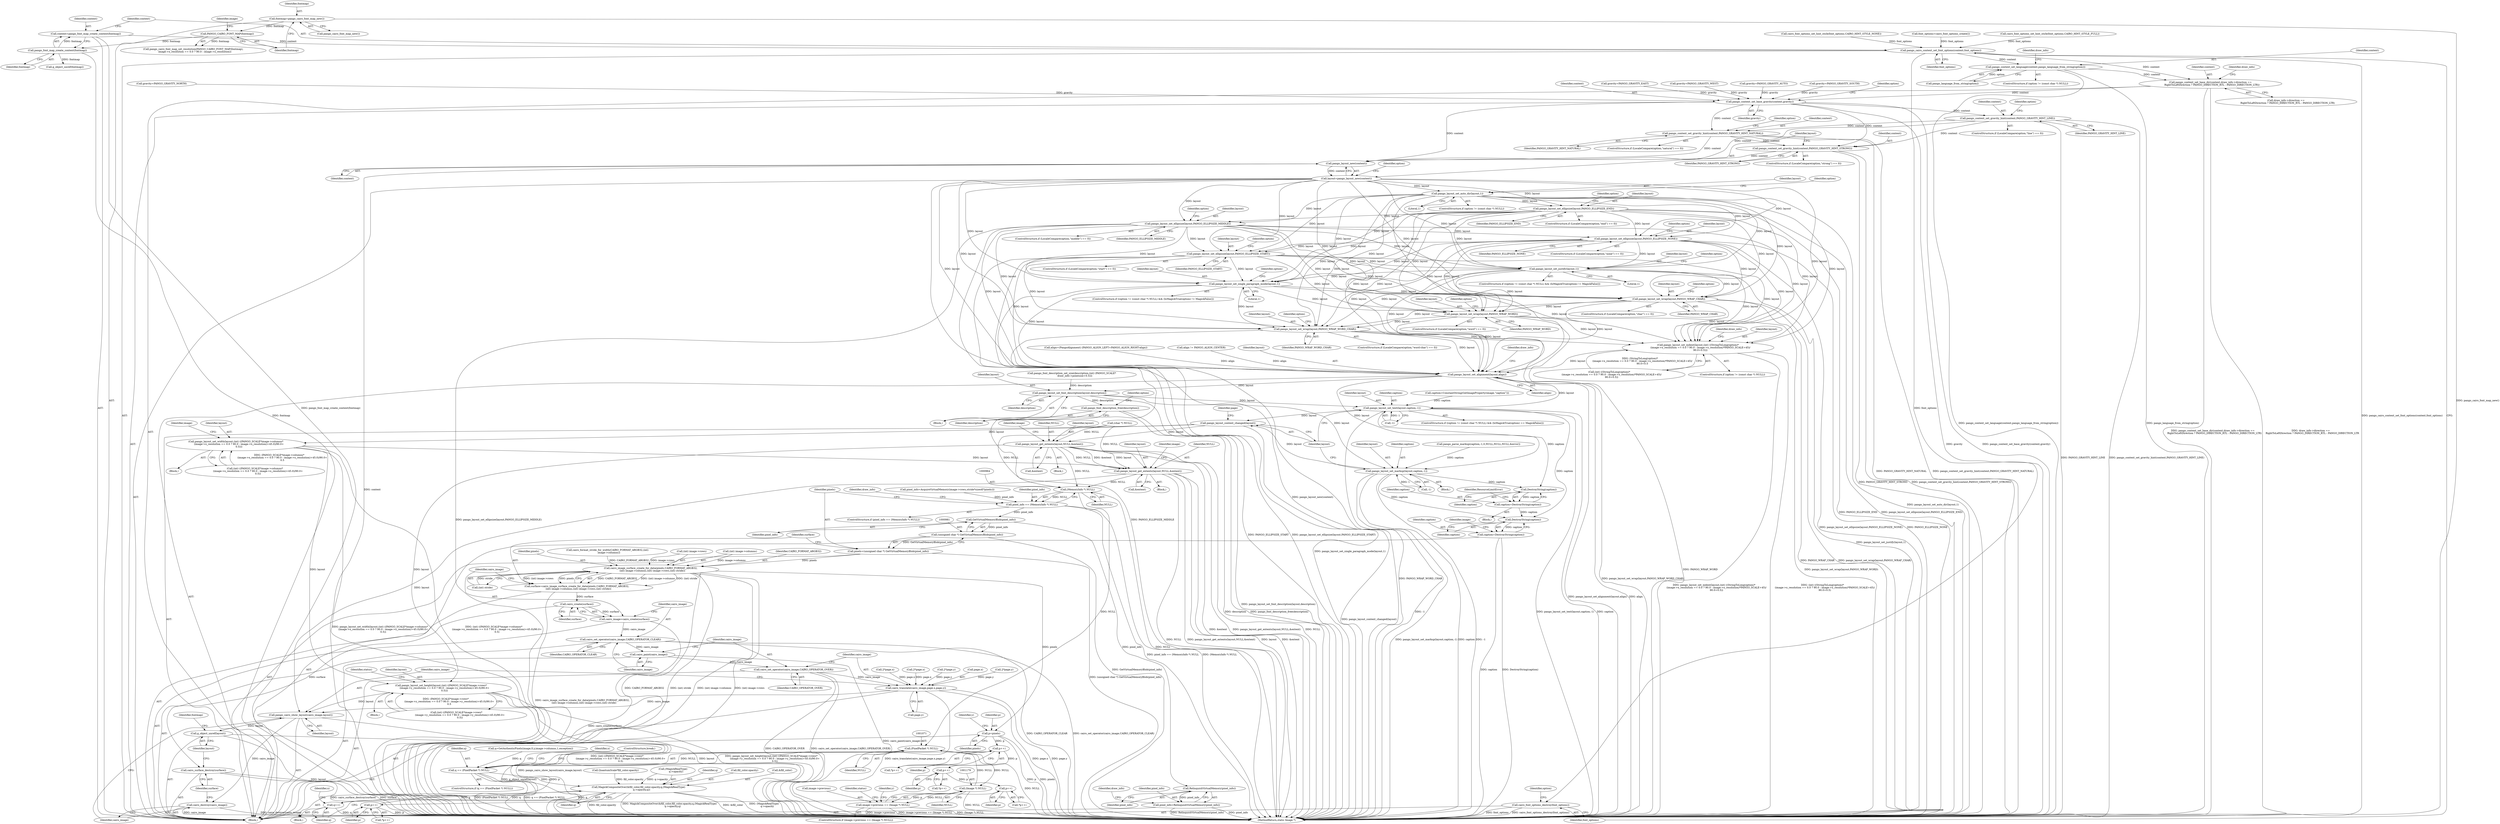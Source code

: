 digraph "0_ImageMagick_f6e9d0d9955e85bdd7540b251cd50d598dacc5e6_42@API" {
"1000290" [label="(Call,context=pango_font_map_create_context(fontmap))"];
"1000292" [label="(Call,pango_font_map_create_context(fontmap))"];
"1000245" [label="(Call,PANGO_CAIRO_FONT_MAP(fontmap))"];
"1000241" [label="(Call,fontmap=pango_cairo_font_map_new())"];
"1000294" [label="(Call,pango_cairo_context_set_font_options(context,font_options))"];
"1000297" [label="(Call,cairo_font_options_destroy(font_options))"];
"1000310" [label="(Call,pango_context_set_language(context,pango_language_from_string(option)))"];
"1000321" [label="(Call,pango_context_set_base_dir(context,draw_info->direction ==\n    RightToLeftDirection ? PANGO_DIRECTION_RTL : PANGO_DIRECTION_LTR))"];
"1000370" [label="(Call,pango_context_set_base_gravity(context,gravity))"];
"1000391" [label="(Call,pango_context_set_gravity_hint(context,PANGO_GRAVITY_HINT_LINE))"];
"1000400" [label="(Call,pango_context_set_gravity_hint(context,PANGO_GRAVITY_HINT_NATURAL))"];
"1000409" [label="(Call,pango_context_set_gravity_hint(context,PANGO_GRAVITY_HINT_STRONG))"];
"1000414" [label="(Call,pango_layout_new(context))"];
"1000412" [label="(Call,layout=pango_layout_new(context))"];
"1000427" [label="(Call,pango_layout_set_auto_dir(layout,1))"];
"1000448" [label="(Call,pango_layout_set_ellipsize(layout,PANGO_ELLIPSIZE_END))"];
"1000457" [label="(Call,pango_layout_set_ellipsize(layout,PANGO_ELLIPSIZE_MIDDLE))"];
"1000466" [label="(Call,pango_layout_set_ellipsize(layout,PANGO_ELLIPSIZE_NONE))"];
"1000475" [label="(Call,pango_layout_set_ellipsize(layout,PANGO_ELLIPSIZE_START))"];
"1000494" [label="(Call,pango_layout_set_justify(layout,1))"];
"1000513" [label="(Call,pango_layout_set_single_paragraph_mode(layout,1))"];
"1000534" [label="(Call,pango_layout_set_wrap(layout,PANGO_WRAP_CHAR))"];
"1000543" [label="(Call,pango_layout_set_wrap(layout,PANGO_WRAP_WORD))"];
"1000552" [label="(Call,pango_layout_set_wrap(layout,PANGO_WRAP_WORD_CHAR))"];
"1000566" [label="(Call,pango_layout_set_indent(layout,(int) ((StringToLong(option)*\n      (image->x_resolution == 0.0 ? 90.0 : image->x_resolution)*PANGO_SCALE+45)/\n      90.0+0.5)))"];
"1000647" [label="(Call,pango_layout_set_alignment(layout,align))"];
"1000677" [label="(Call,pango_layout_set_font_description(layout,description))"];
"1000680" [label="(Call,pango_font_description_free(description))"];
"1000698" [label="(Call,pango_layout_set_text(layout,caption,-1))"];
"1000742" [label="(Call,pango_layout_context_changed(layout))"];
"1000777" [label="(Call,pango_layout_get_extents(layout,NULL,&extent))"];
"1000849" [label="(Call,pango_layout_get_extents(layout,NULL,&extent))"];
"1000963" [label="(Call,(MemoryInfo *) NULL)"];
"1000961" [label="(Call,pixel_info == (MemoryInfo *) NULL)"];
"1000982" [label="(Call,GetVirtualMemoryBlob(pixel_info))"];
"1000980" [label="(Call,(unsigned char *) GetVirtualMemoryBlob(pixel_info))"];
"1000978" [label="(Call,pixels=(unsigned char *) GetVirtualMemoryBlob(pixel_info))"];
"1000986" [label="(Call,cairo_image_surface_create_for_data(pixels,CAIRO_FORMAT_ARGB32,\n    (int) image->columns,(int) image->rows,(int) stride))"];
"1000984" [label="(Call,surface=cairo_image_surface_create_for_data(pixels,CAIRO_FORMAT_ARGB32,\n    (int) image->columns,(int) image->rows,(int) stride))"];
"1001004" [label="(Call,cairo_create(surface))"];
"1001002" [label="(Call,cairo_image=cairo_create(surface))"];
"1001006" [label="(Call,cairo_set_operator(cairo_image,CAIRO_OPERATOR_CLEAR))"];
"1001009" [label="(Call,cairo_paint(cairo_image))"];
"1001011" [label="(Call,cairo_set_operator(cairo_image,CAIRO_OPERATOR_OVER))"];
"1001014" [label="(Call,cairo_translate(cairo_image,page.x,page.y))"];
"1001022" [label="(Call,pango_cairo_show_layout(cairo_image,layout))"];
"1001025" [label="(Call,cairo_destroy(cairo_image))"];
"1001029" [label="(Call,g_object_unref(layout))"];
"1001027" [label="(Call,cairo_surface_destroy(surface))"];
"1001037" [label="(Call,p=pixels)"];
"1001095" [label="(Call,p++)"];
"1001103" [label="(Call,p++)"];
"1001111" [label="(Call,p++)"];
"1001121" [label="(Call,p++)"];
"1001200" [label="(Call,RelinquishVirtualMemory(pixel_info))"];
"1001198" [label="(Call,pixel_info=RelinquishVirtualMemory(pixel_info))"];
"1001070" [label="(Call,(PixelPacket *) NULL)"];
"1001068" [label="(Call,q == (PixelPacket *) NULL)"];
"1001151" [label="(Call,MagickCompositeOver(&fill_color,fill_color.opacity,q,(MagickRealType)\n        q->opacity,q))"];
"1001164" [label="(Call,q++)"];
"1001178" [label="(Call,(Image *) NULL)"];
"1001174" [label="(Call,image->previous == (Image *) NULL)"];
"1000888" [label="(Call,pango_layout_set_height(layout,(int) ((PANGO_SCALE*image->rows*\n         (image->y_resolution == 0.0 ? 90.0 : image->y_resolution)+45.0)/90.0+\n         0.5)))"];
"1000816" [label="(Call,pango_layout_set_width(layout,(int) ((PANGO_SCALE*image->columns*\n        (image->x_resolution == 0.0 ? 90.0 : image->x_resolution)+45.0)/90.0+\n        0.5)))"];
"1000973" [label="(Call,DestroyString(caption))"];
"1000971" [label="(Call,caption=DestroyString(caption))"];
"1001208" [label="(Call,DestroyString(caption))"];
"1001206" [label="(Call,caption=DestroyString(caption))"];
"1000737" [label="(Call,pango_layout_set_markup(layout,caption,-1))"];
"1001042" [label="(Identifier,y)"];
"1000451" [label="(ControlStructure,if (LocaleCompare(option,\"middle\") == 0))"];
"1000371" [label="(Identifier,context)"];
"1000513" [label="(Call,pango_layout_set_single_paragraph_mode(layout,1))"];
"1000400" [label="(Call,pango_context_set_gravity_hint(context,PANGO_GRAVITY_HINT_NATURAL))"];
"1000679" [label="(Identifier,description)"];
"1001151" [label="(Call,MagickCompositeOver(&fill_color,fill_color.opacity,q,(MagickRealType)\n        q->opacity,q))"];
"1000986" [label="(Call,cairo_image_surface_create_for_data(pixels,CAIRO_FORMAT_ARGB32,\n    (int) image->columns,(int) image->rows,(int) stride))"];
"1000988" [label="(Identifier,CAIRO_FORMAT_ARGB32)"];
"1000978" [label="(Call,pixels=(unsigned char *) GetVirtualMemoryBlob(pixel_info))"];
"1001011" [label="(Call,cairo_set_operator(cairo_image,CAIRO_OPERATOR_OVER))"];
"1001201" [label="(Identifier,pixel_info)"];
"1000653" [label="(Identifier,draw_info)"];
"1000811" [label="(Call,2*page.x)"];
"1000816" [label="(Call,pango_layout_set_width(layout,(int) ((PANGO_SCALE*image->columns*\n        (image->x_resolution == 0.0 ? 90.0 : image->x_resolution)+45.0)/90.0+\n        0.5)))"];
"1000458" [label="(Identifier,layout)"];
"1001206" [label="(Call,caption=DestroyString(caption))"];
"1000759" [label="(Call,(char *) NULL)"];
"1000278" [label="(Call,cairo_font_options_set_hint_style(font_options,CAIRO_HINT_STYLE_NONE))"];
"1000397" [label="(Identifier,option)"];
"1000448" [label="(Call,pango_layout_set_ellipsize(layout,PANGO_ELLIPSIZE_END))"];
"1001052" [label="(Identifier,y)"];
"1000971" [label="(Call,caption=DestroyString(caption))"];
"1000354" [label="(Call,gravity=PANGO_GRAVITY_EAST)"];
"1000498" [label="(Identifier,option)"];
"1000960" [label="(ControlStructure,if (pixel_info == (MemoryInfo *) NULL))"];
"1000466" [label="(Call,pango_layout_set_ellipsize(layout,PANGO_ELLIPSIZE_NONE))"];
"1001004" [label="(Call,cairo_create(surface))"];
"1000976" [label="(Identifier,ResourceLimitError)"];
"1000315" [label="(Identifier,draw_info)"];
"1001068" [label="(Call,q == (PixelPacket *) NULL)"];
"1001070" [label="(Call,(PixelPacket *) NULL)"];
"1000495" [label="(Identifier,layout)"];
"1001076" [label="(Identifier,x)"];
"1000417" [label="(Identifier,option)"];
"1000537" [label="(ControlStructure,if (LocaleCompare(option,\"word\") == 0))"];
"1000457" [label="(Call,pango_layout_set_ellipsize(layout,PANGO_ELLIPSIZE_MIDDLE))"];
"1000784" [label="(Identifier,image)"];
"1000515" [label="(Literal,1)"];
"1000982" [label="(Call,GetVirtualMemoryBlob(pixel_info))"];
"1000980" [label="(Call,(unsigned char *) GetVirtualMemoryBlob(pixel_info))"];
"1001200" [label="(Call,RelinquishVirtualMemory(pixel_info))"];
"1000974" [label="(Identifier,caption)"];
"1000713" [label="(Call,pango_parse_markup(caption,-1,0,NULL,NULL,NULL,&error))"];
"1000483" [label="(ControlStructure,if ((option != (const char *) NULL) && (IsMagickTrue(option) != MagickFalse)))"];
"1000776" [label="(Block,)"];
"1000449" [label="(Identifier,layout)"];
"1000845" [label="(Identifier,image)"];
"1000984" [label="(Call,surface=cairo_image_surface_create_for_data(pixels,CAIRO_FORMAT_ARGB32,\n    (int) image->columns,(int) image->rows,(int) stride))"];
"1001025" [label="(Call,cairo_destroy(cairo_image))"];
"1000738" [label="(Identifier,layout)"];
"1000322" [label="(Identifier,context)"];
"1000746" [label="(Identifier,page)"];
"1000658" [label="(Block,)"];
"1001213" [label="(MethodReturn,static Image *)"];
"1001008" [label="(Identifier,CAIRO_OPERATOR_CLEAR)"];
"1000243" [label="(Call,pango_cairo_font_map_new())"];
"1000638" [label="(Call,align=(PangoAlignment) (PANGO_ALIGN_LEFT+PANGO_ALIGN_RIGHT-align))"];
"1000292" [label="(Call,pango_font_map_create_context(fontmap))"];
"1000567" [label="(Identifier,layout)"];
"1000883" [label="(Call,2*page.y)"];
"1000241" [label="(Call,fontmap=pango_cairo_font_map_new())"];
"1000962" [label="(Identifier,pixel_info)"];
"1000312" [label="(Call,pango_language_from_string(option))"];
"1000460" [label="(ControlStructure,if (LocaleCompare(option,\"none\") == 0))"];
"1000593" [label="(Identifier,draw_info)"];
"1000534" [label="(Call,pango_layout_set_wrap(layout,PANGO_WRAP_CHAR))"];
"1000553" [label="(Identifier,layout)"];
"1000536" [label="(Identifier,PANGO_WRAP_CHAR)"];
"1001180" [label="(Identifier,NULL)"];
"1000850" [label="(Identifier,layout)"];
"1000494" [label="(Call,pango_layout_set_justify(layout,1))"];
"1000994" [label="(Call,(int) image->rows)"];
"1001010" [label="(Identifier,cairo_image)"];
"1001030" [label="(Identifier,layout)"];
"1000300" [label="(Identifier,option)"];
"1000687" [label="(ControlStructure,if ((option != (const char *) NULL) && (IsMagickTrue(option) == MagickFalse)))"];
"1000346" [label="(Call,gravity=PANGO_GRAVITY_WEST)"];
"1000678" [label="(Identifier,layout)"];
"1000427" [label="(Call,pango_layout_set_auto_dir(layout,1))"];
"1000852" [label="(Call,&extent)"];
"1001013" [label="(Identifier,CAIRO_OPERATOR_OVER)"];
"1001094" [label="(Call,*p++)"];
"1000968" [label="(Identifier,draw_info)"];
"1000698" [label="(Call,pango_layout_set_text(layout,caption,-1))"];
"1000421" [label="(ControlStructure,if (option != (const char *) NULL))"];
"1000545" [label="(Identifier,PANGO_WRAP_WORD)"];
"1001175" [label="(Call,image->previous)"];
"1001002" [label="(Call,cairo_image=cairo_create(surface))"];
"1001073" [label="(ControlStructure,break;)"];
"1001026" [label="(Identifier,cairo_image)"];
"1001152" [label="(Call,&fill_color)"];
"1000410" [label="(Identifier,context)"];
"1001207" [label="(Identifier,caption)"];
"1000737" [label="(Call,pango_layout_set_markup(layout,caption,-1))"];
"1000311" [label="(Identifier,context)"];
"1000297" [label="(Call,cairo_font_options_destroy(font_options))"];
"1001037" [label="(Call,p=pixels)"];
"1000699" [label="(Identifier,layout)"];
"1000296" [label="(Identifier,font_options)"];
"1000401" [label="(Identifier,context)"];
"1000965" [label="(Identifier,NULL)"];
"1000393" [label="(Identifier,PANGO_GRAVITY_HINT_LINE)"];
"1001005" [label="(Identifier,surface)"];
"1001203" [label="(Identifier,draw_info)"];
"1001087" [label="(Block,)"];
"1001029" [label="(Call,g_object_unref(layout))"];
"1001173" [label="(ControlStructure,if (image->previous == (Image *) NULL))"];
"1000987" [label="(Identifier,pixels)"];
"1000372" [label="(Identifier,gravity)"];
"1001023" [label="(Identifier,cairo_image)"];
"1000543" [label="(Call,pango_layout_set_wrap(layout,PANGO_WRAP_WORD))"];
"1000999" [label="(Call,(int) stride)"];
"1001015" [label="(Identifier,cairo_image)"];
"1000779" [label="(Identifier,NULL)"];
"1001014" [label="(Call,cairo_translate(cairo_image,page.x,page.y))"];
"1000245" [label="(Call,PANGO_CAIRO_FONT_MAP(fontmap))"];
"1000630" [label="(Call,align != PANGO_ALIGN_CENTER)"];
"1000890" [label="(Call,(int) ((PANGO_SCALE*image->rows*\n         (image->y_resolution == 0.0 ? 90.0 : image->y_resolution)+45.0)/90.0+\n         0.5))"];
"1000849" [label="(Call,pango_layout_get_extents(layout,NULL,&extent))"];
"1000649" [label="(Identifier,align)"];
"1001096" [label="(Identifier,p)"];
"1000244" [label="(Call,pango_cairo_font_map_set_resolution(PANGO_CAIRO_FONT_MAP(fontmap),\n    image->x_resolution == 0.0 ? 90.0 : image->x_resolution))"];
"1000412" [label="(Call,layout=pango_layout_new(context))"];
"1000450" [label="(Identifier,PANGO_ELLIPSIZE_END)"];
"1001016" [label="(Call,page.x)"];
"1000415" [label="(Identifier,context)"];
"1000257" [label="(Call,font_options=cairo_font_options_create())"];
"1000242" [label="(Identifier,fontmap)"];
"1000872" [label="(Call,2*page.y)"];
"1000680" [label="(Call,pango_font_description_free(description))"];
"1000442" [label="(ControlStructure,if (LocaleCompare(option,\"end\") == 0))"];
"1000295" [label="(Identifier,context)"];
"1001127" [label="(Call,QuantumScale*fill_color.opacity)"];
"1000818" [label="(Call,(int) ((PANGO_SCALE*image->columns*\n        (image->x_resolution == 0.0 ? 90.0 : image->x_resolution)+45.0)/90.0+\n        0.5))"];
"1000817" [label="(Identifier,layout)"];
"1000409" [label="(Call,pango_context_set_gravity_hint(context,PANGO_GRAVITY_HINT_STRONG))"];
"1000554" [label="(Identifier,PANGO_WRAP_WORD_CHAR)"];
"1000973" [label="(Call,DestroyString(caption))"];
"1001121" [label="(Call,p++)"];
"1000647" [label="(Call,pango_layout_set_alignment(layout,align))"];
"1000370" [label="(Call,pango_context_set_base_gravity(context,gravity))"];
"1000366" [label="(Call,gravity=PANGO_GRAVITY_AUTO)"];
"1000700" [label="(Identifier,caption)"];
"1000556" [label="(Identifier,option)"];
"1001007" [label="(Identifier,cairo_image)"];
"1001212" [label="(Identifier,image)"];
"1000856" [label="(Identifier,image)"];
"1000778" [label="(Identifier,layout)"];
"1000304" [label="(ControlStructure,if (option != (const char *) NULL))"];
"1000942" [label="(Call,cairo_format_stride_for_width(CAIRO_FORMAT_ARGB32,(int)\n    image->columns))"];
"1001111" [label="(Call,p++)"];
"1000476" [label="(Identifier,layout)"];
"1000568" [label="(Call,(int) ((StringToLong(option)*\n      (image->x_resolution == 0.0 ? 90.0 : image->x_resolution)*PANGO_SCALE+45)/\n      90.0+0.5))"];
"1000806" [label="(Block,)"];
"1000888" [label="(Call,pango_layout_set_height(layout,(int) ((PANGO_SCALE*image->rows*\n         (image->y_resolution == 0.0 ? 90.0 : image->y_resolution)+45.0)/90.0+\n         0.5)))"];
"1001122" [label="(Identifier,p)"];
"1000411" [label="(Identifier,PANGO_GRAVITY_HINT_STRONG)"];
"1000429" [label="(Literal,1)"];
"1001072" [label="(Identifier,NULL)"];
"1000502" [label="(ControlStructure,if ((option != (const char *) NULL) && (IsMagickTrue(option) != MagickFalse)))"];
"1000392" [label="(Identifier,context)"];
"1001120" [label="(Call,*p++)"];
"1000323" [label="(Call,draw_info->direction ==\n    RightToLeftDirection ? PANGO_DIRECTION_RTL : PANGO_DIRECTION_LTR)"];
"1000290" [label="(Call,context=pango_font_map_create_context(fontmap))"];
"1000540" [label="(Identifier,option)"];
"1001019" [label="(Call,page.y)"];
"1001209" [label="(Identifier,caption)"];
"1000310" [label="(Call,pango_context_set_language(context,pango_language_from_string(option)))"];
"1000983" [label="(Identifier,pixel_info)"];
"1000250" [label="(Identifier,image)"];
"1000293" [label="(Identifier,fontmap)"];
"1000780" [label="(Call,&extent)"];
"1000454" [label="(Identifier,option)"];
"1001104" [label="(Identifier,p)"];
"1000777" [label="(Call,pango_layout_get_extents(layout,NULL,&extent))"];
"1000403" [label="(ControlStructure,if (LocaleCompare(option,\"strong\") == 0))"];
"1000743" [label="(Identifier,layout)"];
"1000360" [label="(Call,gravity=PANGO_GRAVITY_SOUTH)"];
"1000989" [label="(Call,(int) image->columns)"];
"1001009" [label="(Call,cairo_paint(cairo_image))"];
"1001012" [label="(Identifier,cairo_image)"];
"1000800" [label="(Call,2*page.x)"];
"1000246" [label="(Identifier,fontmap)"];
"1000391" [label="(Call,pango_context_set_gravity_hint(context,PANGO_GRAVITY_HINT_LINE))"];
"1001032" [label="(Identifier,fontmap)"];
"1000979" [label="(Identifier,pixels)"];
"1001183" [label="(Identifier,status)"];
"1000385" [label="(ControlStructure,if (LocaleCompare(option,\"line\") == 0))"];
"1000467" [label="(Identifier,layout)"];
"1000961" [label="(Call,pixel_info == (MemoryInfo *) NULL)"];
"1001165" [label="(Identifier,q)"];
"1000463" [label="(Identifier,option)"];
"1000294" [label="(Call,pango_cairo_context_set_font_options(context,font_options))"];
"1000428" [label="(Identifier,layout)"];
"1001158" [label="(Call,(MagickRealType)\n        q->opacity)"];
"1000878" [label="(Block,)"];
"1000985" [label="(Identifier,surface)"];
"1001069" [label="(Identifier,q)"];
"1000966" [label="(Block,)"];
"1000235" [label="(Call,caption=ConstantString(GetImageProperty(image,\"caption\")))"];
"1001095" [label="(Call,p++)"];
"1000566" [label="(Call,pango_layout_set_indent(layout,(int) ((StringToLong(option)*\n      (image->x_resolution == 0.0 ? 90.0 : image->x_resolution)*PANGO_SCALE+45)/\n      90.0+0.5)))"];
"1000321" [label="(Call,pango_context_set_base_dir(context,draw_info->direction ==\n    RightToLeftDirection ? PANGO_DIRECTION_RTL : PANGO_DIRECTION_LTR))"];
"1000402" [label="(Identifier,PANGO_GRAVITY_HINT_NATURAL)"];
"1000333" [label="(Identifier,draw_info)"];
"1000459" [label="(Identifier,PANGO_ELLIPSIZE_MIDDLE)"];
"1000740" [label="(Call,-1)"];
"1000535" [label="(Identifier,layout)"];
"1001067" [label="(ControlStructure,if (q == (PixelPacket *) NULL))"];
"1000514" [label="(Identifier,layout)"];
"1001163" [label="(Identifier,q)"];
"1000544" [label="(Identifier,layout)"];
"1001086" [label="(Identifier,x)"];
"1001006" [label="(Call,cairo_set_operator(cairo_image,CAIRO_OPERATOR_CLEAR))"];
"1001102" [label="(Call,*p++)"];
"1001164" [label="(Call,q++)"];
"1001003" [label="(Identifier,cairo_image)"];
"1001174" [label="(Call,image->previous == (Image *) NULL)"];
"1000468" [label="(Identifier,PANGO_ELLIPSIZE_NONE)"];
"1000406" [label="(Identifier,option)"];
"1001056" [label="(Call,q=GetAuthenticPixels(image,0,y,image->columns,1,exception))"];
"1000475" [label="(Call,pango_layout_set_ellipsize(layout,PANGO_ELLIPSIZE_START))"];
"1000112" [label="(Block,)"];
"1000374" [label="(Identifier,option)"];
"1000472" [label="(Identifier,option)"];
"1000298" [label="(Identifier,font_options)"];
"1001157" [label="(Identifier,q)"];
"1001110" [label="(Call,*p++)"];
"1000413" [label="(Identifier,layout)"];
"1000739" [label="(Identifier,caption)"];
"1001208" [label="(Call,DestroyString(caption))"];
"1000394" [label="(ControlStructure,if (LocaleCompare(option,\"natural\") == 0))"];
"1001199" [label="(Identifier,pixel_info)"];
"1000291" [label="(Identifier,context)"];
"1000549" [label="(Identifier,option)"];
"1000560" [label="(ControlStructure,if (option != (const char *) NULL))"];
"1000677" [label="(Call,pango_layout_set_font_description(layout,description))"];
"1000681" [label="(Identifier,description)"];
"1000949" [label="(Call,pixel_info=AcquireVirtualMemory(image->rows,stride*sizeof(*pixels)))"];
"1000552" [label="(Call,pango_layout_set_wrap(layout,PANGO_WRAP_WORD_CHAR))"];
"1000338" [label="(Call,gravity=PANGO_GRAVITY_NORTH)"];
"1000848" [label="(Block,)"];
"1000704" [label="(Block,)"];
"1001022" [label="(Call,pango_cairo_show_layout(cairo_image,layout))"];
"1000972" [label="(Identifier,caption)"];
"1000414" [label="(Call,pango_layout_new(context))"];
"1000648" [label="(Identifier,layout)"];
"1001154" [label="(Call,fill_color.opacity)"];
"1001178" [label="(Call,(Image *) NULL)"];
"1000287" [label="(Call,cairo_font_options_set_hint_style(font_options,CAIRO_HINT_STYLE_FULL))"];
"1000889" [label="(Identifier,layout)"];
"1000683" [label="(Identifier,option)"];
"1000742" [label="(Call,pango_layout_context_changed(layout))"];
"1001028" [label="(Identifier,surface)"];
"1000666" [label="(Call,pango_font_description_set_size(description,(int) (PANGO_SCALE*\n        draw_info->pointsize+0.5)))"];
"1001198" [label="(Call,pixel_info=RelinquishVirtualMemory(pixel_info))"];
"1000851" [label="(Identifier,NULL)"];
"1000431" [label="(Identifier,option)"];
"1001112" [label="(Identifier,p)"];
"1001038" [label="(Identifier,p)"];
"1000701" [label="(Call,-1)"];
"1000915" [label="(Identifier,status)"];
"1000528" [label="(ControlStructure,if (LocaleCompare(option,\"char\") == 0))"];
"1000546" [label="(ControlStructure,if (LocaleCompare(option,\"word-char\") == 0))"];
"1001031" [label="(Call,g_object_unref(fontmap))"];
"1001024" [label="(Identifier,layout)"];
"1001039" [label="(Identifier,pixels)"];
"1000469" [label="(ControlStructure,if (LocaleCompare(option,\"start\") == 0))"];
"1000479" [label="(Identifier,option)"];
"1001103" [label="(Call,p++)"];
"1000963" [label="(Call,(MemoryInfo *) NULL)"];
"1000477" [label="(Identifier,PANGO_ELLIPSIZE_START)"];
"1000496" [label="(Literal,1)"];
"1000517" [label="(Identifier,option)"];
"1001027" [label="(Call,cairo_surface_destroy(surface))"];
"1000290" -> "1000112"  [label="AST: "];
"1000290" -> "1000292"  [label="CFG: "];
"1000291" -> "1000290"  [label="AST: "];
"1000292" -> "1000290"  [label="AST: "];
"1000295" -> "1000290"  [label="CFG: "];
"1000290" -> "1001213"  [label="DDG: pango_font_map_create_context(fontmap)"];
"1000292" -> "1000290"  [label="DDG: fontmap"];
"1000290" -> "1000294"  [label="DDG: context"];
"1000292" -> "1000293"  [label="CFG: "];
"1000293" -> "1000292"  [label="AST: "];
"1000292" -> "1001213"  [label="DDG: fontmap"];
"1000245" -> "1000292"  [label="DDG: fontmap"];
"1000292" -> "1001031"  [label="DDG: fontmap"];
"1000245" -> "1000244"  [label="AST: "];
"1000245" -> "1000246"  [label="CFG: "];
"1000246" -> "1000245"  [label="AST: "];
"1000250" -> "1000245"  [label="CFG: "];
"1000245" -> "1000244"  [label="DDG: fontmap"];
"1000241" -> "1000245"  [label="DDG: fontmap"];
"1000241" -> "1000112"  [label="AST: "];
"1000241" -> "1000243"  [label="CFG: "];
"1000242" -> "1000241"  [label="AST: "];
"1000243" -> "1000241"  [label="AST: "];
"1000246" -> "1000241"  [label="CFG: "];
"1000241" -> "1001213"  [label="DDG: pango_cairo_font_map_new()"];
"1000294" -> "1000112"  [label="AST: "];
"1000294" -> "1000296"  [label="CFG: "];
"1000295" -> "1000294"  [label="AST: "];
"1000296" -> "1000294"  [label="AST: "];
"1000298" -> "1000294"  [label="CFG: "];
"1000294" -> "1001213"  [label="DDG: pango_cairo_context_set_font_options(context,font_options)"];
"1000257" -> "1000294"  [label="DDG: font_options"];
"1000287" -> "1000294"  [label="DDG: font_options"];
"1000278" -> "1000294"  [label="DDG: font_options"];
"1000294" -> "1000297"  [label="DDG: font_options"];
"1000294" -> "1000310"  [label="DDG: context"];
"1000294" -> "1000321"  [label="DDG: context"];
"1000297" -> "1000112"  [label="AST: "];
"1000297" -> "1000298"  [label="CFG: "];
"1000298" -> "1000297"  [label="AST: "];
"1000300" -> "1000297"  [label="CFG: "];
"1000297" -> "1001213"  [label="DDG: font_options"];
"1000297" -> "1001213"  [label="DDG: cairo_font_options_destroy(font_options)"];
"1000310" -> "1000304"  [label="AST: "];
"1000310" -> "1000312"  [label="CFG: "];
"1000311" -> "1000310"  [label="AST: "];
"1000312" -> "1000310"  [label="AST: "];
"1000315" -> "1000310"  [label="CFG: "];
"1000310" -> "1001213"  [label="DDG: pango_context_set_language(context,pango_language_from_string(option))"];
"1000310" -> "1001213"  [label="DDG: pango_language_from_string(option)"];
"1000312" -> "1000310"  [label="DDG: option"];
"1000310" -> "1000321"  [label="DDG: context"];
"1000321" -> "1000112"  [label="AST: "];
"1000321" -> "1000323"  [label="CFG: "];
"1000322" -> "1000321"  [label="AST: "];
"1000323" -> "1000321"  [label="AST: "];
"1000333" -> "1000321"  [label="CFG: "];
"1000321" -> "1001213"  [label="DDG: draw_info->direction ==\n    RightToLeftDirection ? PANGO_DIRECTION_RTL : PANGO_DIRECTION_LTR"];
"1000321" -> "1001213"  [label="DDG: pango_context_set_base_dir(context,draw_info->direction ==\n    RightToLeftDirection ? PANGO_DIRECTION_RTL : PANGO_DIRECTION_LTR)"];
"1000321" -> "1000370"  [label="DDG: context"];
"1000370" -> "1000112"  [label="AST: "];
"1000370" -> "1000372"  [label="CFG: "];
"1000371" -> "1000370"  [label="AST: "];
"1000372" -> "1000370"  [label="AST: "];
"1000374" -> "1000370"  [label="CFG: "];
"1000370" -> "1001213"  [label="DDG: pango_context_set_base_gravity(context,gravity)"];
"1000370" -> "1001213"  [label="DDG: gravity"];
"1000338" -> "1000370"  [label="DDG: gravity"];
"1000360" -> "1000370"  [label="DDG: gravity"];
"1000346" -> "1000370"  [label="DDG: gravity"];
"1000366" -> "1000370"  [label="DDG: gravity"];
"1000354" -> "1000370"  [label="DDG: gravity"];
"1000370" -> "1000391"  [label="DDG: context"];
"1000370" -> "1000400"  [label="DDG: context"];
"1000370" -> "1000409"  [label="DDG: context"];
"1000370" -> "1000414"  [label="DDG: context"];
"1000391" -> "1000385"  [label="AST: "];
"1000391" -> "1000393"  [label="CFG: "];
"1000392" -> "1000391"  [label="AST: "];
"1000393" -> "1000391"  [label="AST: "];
"1000397" -> "1000391"  [label="CFG: "];
"1000391" -> "1001213"  [label="DDG: PANGO_GRAVITY_HINT_LINE"];
"1000391" -> "1001213"  [label="DDG: pango_context_set_gravity_hint(context,PANGO_GRAVITY_HINT_LINE)"];
"1000391" -> "1000400"  [label="DDG: context"];
"1000391" -> "1000409"  [label="DDG: context"];
"1000391" -> "1000414"  [label="DDG: context"];
"1000400" -> "1000394"  [label="AST: "];
"1000400" -> "1000402"  [label="CFG: "];
"1000401" -> "1000400"  [label="AST: "];
"1000402" -> "1000400"  [label="AST: "];
"1000406" -> "1000400"  [label="CFG: "];
"1000400" -> "1001213"  [label="DDG: PANGO_GRAVITY_HINT_NATURAL"];
"1000400" -> "1001213"  [label="DDG: pango_context_set_gravity_hint(context,PANGO_GRAVITY_HINT_NATURAL)"];
"1000400" -> "1000409"  [label="DDG: context"];
"1000400" -> "1000414"  [label="DDG: context"];
"1000409" -> "1000403"  [label="AST: "];
"1000409" -> "1000411"  [label="CFG: "];
"1000410" -> "1000409"  [label="AST: "];
"1000411" -> "1000409"  [label="AST: "];
"1000413" -> "1000409"  [label="CFG: "];
"1000409" -> "1001213"  [label="DDG: PANGO_GRAVITY_HINT_STRONG"];
"1000409" -> "1001213"  [label="DDG: pango_context_set_gravity_hint(context,PANGO_GRAVITY_HINT_STRONG)"];
"1000409" -> "1000414"  [label="DDG: context"];
"1000414" -> "1000412"  [label="AST: "];
"1000414" -> "1000415"  [label="CFG: "];
"1000415" -> "1000414"  [label="AST: "];
"1000412" -> "1000414"  [label="CFG: "];
"1000414" -> "1001213"  [label="DDG: context"];
"1000414" -> "1000412"  [label="DDG: context"];
"1000412" -> "1000112"  [label="AST: "];
"1000413" -> "1000412"  [label="AST: "];
"1000417" -> "1000412"  [label="CFG: "];
"1000412" -> "1001213"  [label="DDG: pango_layout_new(context)"];
"1000412" -> "1000427"  [label="DDG: layout"];
"1000412" -> "1000448"  [label="DDG: layout"];
"1000412" -> "1000457"  [label="DDG: layout"];
"1000412" -> "1000466"  [label="DDG: layout"];
"1000412" -> "1000475"  [label="DDG: layout"];
"1000412" -> "1000494"  [label="DDG: layout"];
"1000412" -> "1000513"  [label="DDG: layout"];
"1000412" -> "1000534"  [label="DDG: layout"];
"1000412" -> "1000543"  [label="DDG: layout"];
"1000412" -> "1000552"  [label="DDG: layout"];
"1000412" -> "1000566"  [label="DDG: layout"];
"1000412" -> "1000647"  [label="DDG: layout"];
"1000427" -> "1000421"  [label="AST: "];
"1000427" -> "1000429"  [label="CFG: "];
"1000428" -> "1000427"  [label="AST: "];
"1000429" -> "1000427"  [label="AST: "];
"1000431" -> "1000427"  [label="CFG: "];
"1000427" -> "1001213"  [label="DDG: pango_layout_set_auto_dir(layout,1)"];
"1000427" -> "1000448"  [label="DDG: layout"];
"1000427" -> "1000457"  [label="DDG: layout"];
"1000427" -> "1000466"  [label="DDG: layout"];
"1000427" -> "1000475"  [label="DDG: layout"];
"1000427" -> "1000494"  [label="DDG: layout"];
"1000427" -> "1000513"  [label="DDG: layout"];
"1000427" -> "1000534"  [label="DDG: layout"];
"1000427" -> "1000543"  [label="DDG: layout"];
"1000427" -> "1000552"  [label="DDG: layout"];
"1000427" -> "1000566"  [label="DDG: layout"];
"1000427" -> "1000647"  [label="DDG: layout"];
"1000448" -> "1000442"  [label="AST: "];
"1000448" -> "1000450"  [label="CFG: "];
"1000449" -> "1000448"  [label="AST: "];
"1000450" -> "1000448"  [label="AST: "];
"1000454" -> "1000448"  [label="CFG: "];
"1000448" -> "1001213"  [label="DDG: PANGO_ELLIPSIZE_END"];
"1000448" -> "1001213"  [label="DDG: pango_layout_set_ellipsize(layout,PANGO_ELLIPSIZE_END)"];
"1000448" -> "1000457"  [label="DDG: layout"];
"1000448" -> "1000466"  [label="DDG: layout"];
"1000448" -> "1000475"  [label="DDG: layout"];
"1000448" -> "1000494"  [label="DDG: layout"];
"1000448" -> "1000513"  [label="DDG: layout"];
"1000448" -> "1000534"  [label="DDG: layout"];
"1000448" -> "1000543"  [label="DDG: layout"];
"1000448" -> "1000552"  [label="DDG: layout"];
"1000448" -> "1000566"  [label="DDG: layout"];
"1000448" -> "1000647"  [label="DDG: layout"];
"1000457" -> "1000451"  [label="AST: "];
"1000457" -> "1000459"  [label="CFG: "];
"1000458" -> "1000457"  [label="AST: "];
"1000459" -> "1000457"  [label="AST: "];
"1000463" -> "1000457"  [label="CFG: "];
"1000457" -> "1001213"  [label="DDG: PANGO_ELLIPSIZE_MIDDLE"];
"1000457" -> "1001213"  [label="DDG: pango_layout_set_ellipsize(layout,PANGO_ELLIPSIZE_MIDDLE)"];
"1000457" -> "1000466"  [label="DDG: layout"];
"1000457" -> "1000475"  [label="DDG: layout"];
"1000457" -> "1000494"  [label="DDG: layout"];
"1000457" -> "1000513"  [label="DDG: layout"];
"1000457" -> "1000534"  [label="DDG: layout"];
"1000457" -> "1000543"  [label="DDG: layout"];
"1000457" -> "1000552"  [label="DDG: layout"];
"1000457" -> "1000566"  [label="DDG: layout"];
"1000457" -> "1000647"  [label="DDG: layout"];
"1000466" -> "1000460"  [label="AST: "];
"1000466" -> "1000468"  [label="CFG: "];
"1000467" -> "1000466"  [label="AST: "];
"1000468" -> "1000466"  [label="AST: "];
"1000472" -> "1000466"  [label="CFG: "];
"1000466" -> "1001213"  [label="DDG: PANGO_ELLIPSIZE_NONE"];
"1000466" -> "1001213"  [label="DDG: pango_layout_set_ellipsize(layout,PANGO_ELLIPSIZE_NONE)"];
"1000466" -> "1000475"  [label="DDG: layout"];
"1000466" -> "1000494"  [label="DDG: layout"];
"1000466" -> "1000513"  [label="DDG: layout"];
"1000466" -> "1000534"  [label="DDG: layout"];
"1000466" -> "1000543"  [label="DDG: layout"];
"1000466" -> "1000552"  [label="DDG: layout"];
"1000466" -> "1000566"  [label="DDG: layout"];
"1000466" -> "1000647"  [label="DDG: layout"];
"1000475" -> "1000469"  [label="AST: "];
"1000475" -> "1000477"  [label="CFG: "];
"1000476" -> "1000475"  [label="AST: "];
"1000477" -> "1000475"  [label="AST: "];
"1000479" -> "1000475"  [label="CFG: "];
"1000475" -> "1001213"  [label="DDG: PANGO_ELLIPSIZE_START"];
"1000475" -> "1001213"  [label="DDG: pango_layout_set_ellipsize(layout,PANGO_ELLIPSIZE_START)"];
"1000475" -> "1000494"  [label="DDG: layout"];
"1000475" -> "1000513"  [label="DDG: layout"];
"1000475" -> "1000534"  [label="DDG: layout"];
"1000475" -> "1000543"  [label="DDG: layout"];
"1000475" -> "1000552"  [label="DDG: layout"];
"1000475" -> "1000566"  [label="DDG: layout"];
"1000475" -> "1000647"  [label="DDG: layout"];
"1000494" -> "1000483"  [label="AST: "];
"1000494" -> "1000496"  [label="CFG: "];
"1000495" -> "1000494"  [label="AST: "];
"1000496" -> "1000494"  [label="AST: "];
"1000498" -> "1000494"  [label="CFG: "];
"1000494" -> "1001213"  [label="DDG: pango_layout_set_justify(layout,1)"];
"1000494" -> "1000513"  [label="DDG: layout"];
"1000494" -> "1000534"  [label="DDG: layout"];
"1000494" -> "1000543"  [label="DDG: layout"];
"1000494" -> "1000552"  [label="DDG: layout"];
"1000494" -> "1000566"  [label="DDG: layout"];
"1000494" -> "1000647"  [label="DDG: layout"];
"1000513" -> "1000502"  [label="AST: "];
"1000513" -> "1000515"  [label="CFG: "];
"1000514" -> "1000513"  [label="AST: "];
"1000515" -> "1000513"  [label="AST: "];
"1000517" -> "1000513"  [label="CFG: "];
"1000513" -> "1001213"  [label="DDG: pango_layout_set_single_paragraph_mode(layout,1)"];
"1000513" -> "1000534"  [label="DDG: layout"];
"1000513" -> "1000543"  [label="DDG: layout"];
"1000513" -> "1000552"  [label="DDG: layout"];
"1000513" -> "1000566"  [label="DDG: layout"];
"1000513" -> "1000647"  [label="DDG: layout"];
"1000534" -> "1000528"  [label="AST: "];
"1000534" -> "1000536"  [label="CFG: "];
"1000535" -> "1000534"  [label="AST: "];
"1000536" -> "1000534"  [label="AST: "];
"1000540" -> "1000534"  [label="CFG: "];
"1000534" -> "1001213"  [label="DDG: PANGO_WRAP_CHAR"];
"1000534" -> "1001213"  [label="DDG: pango_layout_set_wrap(layout,PANGO_WRAP_CHAR)"];
"1000534" -> "1000543"  [label="DDG: layout"];
"1000534" -> "1000552"  [label="DDG: layout"];
"1000534" -> "1000566"  [label="DDG: layout"];
"1000534" -> "1000647"  [label="DDG: layout"];
"1000543" -> "1000537"  [label="AST: "];
"1000543" -> "1000545"  [label="CFG: "];
"1000544" -> "1000543"  [label="AST: "];
"1000545" -> "1000543"  [label="AST: "];
"1000549" -> "1000543"  [label="CFG: "];
"1000543" -> "1001213"  [label="DDG: pango_layout_set_wrap(layout,PANGO_WRAP_WORD)"];
"1000543" -> "1001213"  [label="DDG: PANGO_WRAP_WORD"];
"1000543" -> "1000552"  [label="DDG: layout"];
"1000543" -> "1000566"  [label="DDG: layout"];
"1000543" -> "1000647"  [label="DDG: layout"];
"1000552" -> "1000546"  [label="AST: "];
"1000552" -> "1000554"  [label="CFG: "];
"1000553" -> "1000552"  [label="AST: "];
"1000554" -> "1000552"  [label="AST: "];
"1000556" -> "1000552"  [label="CFG: "];
"1000552" -> "1001213"  [label="DDG: PANGO_WRAP_WORD_CHAR"];
"1000552" -> "1001213"  [label="DDG: pango_layout_set_wrap(layout,PANGO_WRAP_WORD_CHAR)"];
"1000552" -> "1000566"  [label="DDG: layout"];
"1000552" -> "1000647"  [label="DDG: layout"];
"1000566" -> "1000560"  [label="AST: "];
"1000566" -> "1000568"  [label="CFG: "];
"1000567" -> "1000566"  [label="AST: "];
"1000568" -> "1000566"  [label="AST: "];
"1000593" -> "1000566"  [label="CFG: "];
"1000566" -> "1001213"  [label="DDG: (int) ((StringToLong(option)*\n      (image->x_resolution == 0.0 ? 90.0 : image->x_resolution)*PANGO_SCALE+45)/\n      90.0+0.5)"];
"1000566" -> "1001213"  [label="DDG: pango_layout_set_indent(layout,(int) ((StringToLong(option)*\n      (image->x_resolution == 0.0 ? 90.0 : image->x_resolution)*PANGO_SCALE+45)/\n      90.0+0.5))"];
"1000568" -> "1000566"  [label="DDG: (StringToLong(option)*\n      (image->x_resolution == 0.0 ? 90.0 : image->x_resolution)*PANGO_SCALE+45)/\n      90.0+0.5"];
"1000566" -> "1000647"  [label="DDG: layout"];
"1000647" -> "1000112"  [label="AST: "];
"1000647" -> "1000649"  [label="CFG: "];
"1000648" -> "1000647"  [label="AST: "];
"1000649" -> "1000647"  [label="AST: "];
"1000653" -> "1000647"  [label="CFG: "];
"1000647" -> "1001213"  [label="DDG: pango_layout_set_alignment(layout,align)"];
"1000647" -> "1001213"  [label="DDG: align"];
"1000638" -> "1000647"  [label="DDG: align"];
"1000630" -> "1000647"  [label="DDG: align"];
"1000647" -> "1000677"  [label="DDG: layout"];
"1000647" -> "1000698"  [label="DDG: layout"];
"1000647" -> "1000737"  [label="DDG: layout"];
"1000677" -> "1000658"  [label="AST: "];
"1000677" -> "1000679"  [label="CFG: "];
"1000678" -> "1000677"  [label="AST: "];
"1000679" -> "1000677"  [label="AST: "];
"1000681" -> "1000677"  [label="CFG: "];
"1000677" -> "1001213"  [label="DDG: pango_layout_set_font_description(layout,description)"];
"1000666" -> "1000677"  [label="DDG: description"];
"1000677" -> "1000680"  [label="DDG: description"];
"1000677" -> "1000698"  [label="DDG: layout"];
"1000677" -> "1000737"  [label="DDG: layout"];
"1000680" -> "1000658"  [label="AST: "];
"1000680" -> "1000681"  [label="CFG: "];
"1000681" -> "1000680"  [label="AST: "];
"1000683" -> "1000680"  [label="CFG: "];
"1000680" -> "1001213"  [label="DDG: description"];
"1000680" -> "1001213"  [label="DDG: pango_font_description_free(description)"];
"1000698" -> "1000687"  [label="AST: "];
"1000698" -> "1000701"  [label="CFG: "];
"1000699" -> "1000698"  [label="AST: "];
"1000700" -> "1000698"  [label="AST: "];
"1000701" -> "1000698"  [label="AST: "];
"1000743" -> "1000698"  [label="CFG: "];
"1000698" -> "1001213"  [label="DDG: caption"];
"1000698" -> "1001213"  [label="DDG: -1"];
"1000698" -> "1001213"  [label="DDG: pango_layout_set_text(layout,caption,-1)"];
"1000235" -> "1000698"  [label="DDG: caption"];
"1000701" -> "1000698"  [label="DDG: 1"];
"1000698" -> "1000742"  [label="DDG: layout"];
"1000698" -> "1000973"  [label="DDG: caption"];
"1000698" -> "1001208"  [label="DDG: caption"];
"1000742" -> "1000112"  [label="AST: "];
"1000742" -> "1000743"  [label="CFG: "];
"1000743" -> "1000742"  [label="AST: "];
"1000746" -> "1000742"  [label="CFG: "];
"1000742" -> "1001213"  [label="DDG: pango_layout_context_changed(layout)"];
"1000737" -> "1000742"  [label="DDG: layout"];
"1000742" -> "1000777"  [label="DDG: layout"];
"1000742" -> "1000816"  [label="DDG: layout"];
"1000777" -> "1000776"  [label="AST: "];
"1000777" -> "1000780"  [label="CFG: "];
"1000778" -> "1000777"  [label="AST: "];
"1000779" -> "1000777"  [label="AST: "];
"1000780" -> "1000777"  [label="AST: "];
"1000784" -> "1000777"  [label="CFG: "];
"1000777" -> "1001213"  [label="DDG: &extent"];
"1000777" -> "1001213"  [label="DDG: pango_layout_get_extents(layout,NULL,&extent)"];
"1000777" -> "1001213"  [label="DDG: NULL"];
"1000759" -> "1000777"  [label="DDG: NULL"];
"1000777" -> "1000849"  [label="DDG: layout"];
"1000777" -> "1000849"  [label="DDG: NULL"];
"1000777" -> "1000849"  [label="DDG: &extent"];
"1000777" -> "1000888"  [label="DDG: layout"];
"1000777" -> "1000963"  [label="DDG: NULL"];
"1000849" -> "1000848"  [label="AST: "];
"1000849" -> "1000852"  [label="CFG: "];
"1000850" -> "1000849"  [label="AST: "];
"1000851" -> "1000849"  [label="AST: "];
"1000852" -> "1000849"  [label="AST: "];
"1000856" -> "1000849"  [label="CFG: "];
"1000849" -> "1001213"  [label="DDG: NULL"];
"1000849" -> "1001213"  [label="DDG: pango_layout_get_extents(layout,NULL,&extent)"];
"1000849" -> "1001213"  [label="DDG: layout"];
"1000849" -> "1001213"  [label="DDG: &extent"];
"1000816" -> "1000849"  [label="DDG: layout"];
"1000759" -> "1000849"  [label="DDG: NULL"];
"1000849" -> "1000963"  [label="DDG: NULL"];
"1000849" -> "1001022"  [label="DDG: layout"];
"1000963" -> "1000961"  [label="AST: "];
"1000963" -> "1000965"  [label="CFG: "];
"1000964" -> "1000963"  [label="AST: "];
"1000965" -> "1000963"  [label="AST: "];
"1000961" -> "1000963"  [label="CFG: "];
"1000963" -> "1001213"  [label="DDG: NULL"];
"1000963" -> "1000961"  [label="DDG: NULL"];
"1000759" -> "1000963"  [label="DDG: NULL"];
"1000963" -> "1001070"  [label="DDG: NULL"];
"1000961" -> "1000960"  [label="AST: "];
"1000962" -> "1000961"  [label="AST: "];
"1000968" -> "1000961"  [label="CFG: "];
"1000979" -> "1000961"  [label="CFG: "];
"1000961" -> "1001213"  [label="DDG: pixel_info == (MemoryInfo *) NULL"];
"1000961" -> "1001213"  [label="DDG: (MemoryInfo *) NULL"];
"1000949" -> "1000961"  [label="DDG: pixel_info"];
"1000961" -> "1000982"  [label="DDG: pixel_info"];
"1000982" -> "1000980"  [label="AST: "];
"1000982" -> "1000983"  [label="CFG: "];
"1000983" -> "1000982"  [label="AST: "];
"1000980" -> "1000982"  [label="CFG: "];
"1000982" -> "1000980"  [label="DDG: pixel_info"];
"1000982" -> "1001200"  [label="DDG: pixel_info"];
"1000980" -> "1000978"  [label="AST: "];
"1000981" -> "1000980"  [label="AST: "];
"1000978" -> "1000980"  [label="CFG: "];
"1000980" -> "1001213"  [label="DDG: GetVirtualMemoryBlob(pixel_info)"];
"1000980" -> "1000978"  [label="DDG: GetVirtualMemoryBlob(pixel_info)"];
"1000978" -> "1000112"  [label="AST: "];
"1000979" -> "1000978"  [label="AST: "];
"1000985" -> "1000978"  [label="CFG: "];
"1000978" -> "1001213"  [label="DDG: (unsigned char *) GetVirtualMemoryBlob(pixel_info)"];
"1000978" -> "1000986"  [label="DDG: pixels"];
"1000986" -> "1000984"  [label="AST: "];
"1000986" -> "1000999"  [label="CFG: "];
"1000987" -> "1000986"  [label="AST: "];
"1000988" -> "1000986"  [label="AST: "];
"1000989" -> "1000986"  [label="AST: "];
"1000994" -> "1000986"  [label="AST: "];
"1000999" -> "1000986"  [label="AST: "];
"1000984" -> "1000986"  [label="CFG: "];
"1000986" -> "1001213"  [label="DDG: CAIRO_FORMAT_ARGB32"];
"1000986" -> "1001213"  [label="DDG: (int) stride"];
"1000986" -> "1001213"  [label="DDG: (int) image->columns"];
"1000986" -> "1001213"  [label="DDG: (int) image->rows"];
"1000986" -> "1000984"  [label="DDG: CAIRO_FORMAT_ARGB32"];
"1000986" -> "1000984"  [label="DDG: (int) image->columns"];
"1000986" -> "1000984"  [label="DDG: (int) stride"];
"1000986" -> "1000984"  [label="DDG: (int) image->rows"];
"1000986" -> "1000984"  [label="DDG: pixels"];
"1000942" -> "1000986"  [label="DDG: CAIRO_FORMAT_ARGB32"];
"1000989" -> "1000986"  [label="DDG: image->columns"];
"1000994" -> "1000986"  [label="DDG: image->rows"];
"1000999" -> "1000986"  [label="DDG: stride"];
"1000986" -> "1001037"  [label="DDG: pixels"];
"1000984" -> "1000112"  [label="AST: "];
"1000985" -> "1000984"  [label="AST: "];
"1001003" -> "1000984"  [label="CFG: "];
"1000984" -> "1001213"  [label="DDG: cairo_image_surface_create_for_data(pixels,CAIRO_FORMAT_ARGB32,\n    (int) image->columns,(int) image->rows,(int) stride)"];
"1000984" -> "1001004"  [label="DDG: surface"];
"1001004" -> "1001002"  [label="AST: "];
"1001004" -> "1001005"  [label="CFG: "];
"1001005" -> "1001004"  [label="AST: "];
"1001002" -> "1001004"  [label="CFG: "];
"1001004" -> "1001002"  [label="DDG: surface"];
"1001004" -> "1001027"  [label="DDG: surface"];
"1001002" -> "1000112"  [label="AST: "];
"1001003" -> "1001002"  [label="AST: "];
"1001007" -> "1001002"  [label="CFG: "];
"1001002" -> "1001213"  [label="DDG: cairo_create(surface)"];
"1001002" -> "1001006"  [label="DDG: cairo_image"];
"1001006" -> "1000112"  [label="AST: "];
"1001006" -> "1001008"  [label="CFG: "];
"1001007" -> "1001006"  [label="AST: "];
"1001008" -> "1001006"  [label="AST: "];
"1001010" -> "1001006"  [label="CFG: "];
"1001006" -> "1001213"  [label="DDG: CAIRO_OPERATOR_CLEAR"];
"1001006" -> "1001213"  [label="DDG: cairo_set_operator(cairo_image,CAIRO_OPERATOR_CLEAR)"];
"1001006" -> "1001009"  [label="DDG: cairo_image"];
"1001009" -> "1000112"  [label="AST: "];
"1001009" -> "1001010"  [label="CFG: "];
"1001010" -> "1001009"  [label="AST: "];
"1001012" -> "1001009"  [label="CFG: "];
"1001009" -> "1001213"  [label="DDG: cairo_paint(cairo_image)"];
"1001009" -> "1001011"  [label="DDG: cairo_image"];
"1001011" -> "1000112"  [label="AST: "];
"1001011" -> "1001013"  [label="CFG: "];
"1001012" -> "1001011"  [label="AST: "];
"1001013" -> "1001011"  [label="AST: "];
"1001015" -> "1001011"  [label="CFG: "];
"1001011" -> "1001213"  [label="DDG: CAIRO_OPERATOR_OVER"];
"1001011" -> "1001213"  [label="DDG: cairo_set_operator(cairo_image,CAIRO_OPERATOR_OVER)"];
"1001011" -> "1001014"  [label="DDG: cairo_image"];
"1001014" -> "1000112"  [label="AST: "];
"1001014" -> "1001019"  [label="CFG: "];
"1001015" -> "1001014"  [label="AST: "];
"1001016" -> "1001014"  [label="AST: "];
"1001019" -> "1001014"  [label="AST: "];
"1001023" -> "1001014"  [label="CFG: "];
"1001014" -> "1001213"  [label="DDG: page.x"];
"1001014" -> "1001213"  [label="DDG: page.y"];
"1001014" -> "1001213"  [label="DDG: cairo_translate(cairo_image,page.x,page.y)"];
"1000800" -> "1001014"  [label="DDG: page.x"];
"1000811" -> "1001014"  [label="DDG: page.x"];
"1000872" -> "1001014"  [label="DDG: page.y"];
"1000883" -> "1001014"  [label="DDG: page.y"];
"1001014" -> "1001022"  [label="DDG: cairo_image"];
"1001022" -> "1000112"  [label="AST: "];
"1001022" -> "1001024"  [label="CFG: "];
"1001023" -> "1001022"  [label="AST: "];
"1001024" -> "1001022"  [label="AST: "];
"1001026" -> "1001022"  [label="CFG: "];
"1001022" -> "1001213"  [label="DDG: pango_cairo_show_layout(cairo_image,layout)"];
"1000888" -> "1001022"  [label="DDG: layout"];
"1001022" -> "1001025"  [label="DDG: cairo_image"];
"1001022" -> "1001029"  [label="DDG: layout"];
"1001025" -> "1000112"  [label="AST: "];
"1001025" -> "1001026"  [label="CFG: "];
"1001026" -> "1001025"  [label="AST: "];
"1001028" -> "1001025"  [label="CFG: "];
"1001025" -> "1001213"  [label="DDG: cairo_image"];
"1001025" -> "1001213"  [label="DDG: cairo_destroy(cairo_image)"];
"1001029" -> "1000112"  [label="AST: "];
"1001029" -> "1001030"  [label="CFG: "];
"1001030" -> "1001029"  [label="AST: "];
"1001032" -> "1001029"  [label="CFG: "];
"1001029" -> "1001213"  [label="DDG: layout"];
"1001029" -> "1001213"  [label="DDG: g_object_unref(layout)"];
"1001027" -> "1000112"  [label="AST: "];
"1001027" -> "1001028"  [label="CFG: "];
"1001028" -> "1001027"  [label="AST: "];
"1001030" -> "1001027"  [label="CFG: "];
"1001027" -> "1001213"  [label="DDG: cairo_surface_destroy(surface)"];
"1001027" -> "1001213"  [label="DDG: surface"];
"1001037" -> "1000112"  [label="AST: "];
"1001037" -> "1001039"  [label="CFG: "];
"1001038" -> "1001037"  [label="AST: "];
"1001039" -> "1001037"  [label="AST: "];
"1001042" -> "1001037"  [label="CFG: "];
"1001037" -> "1001213"  [label="DDG: p"];
"1001037" -> "1001213"  [label="DDG: pixels"];
"1001037" -> "1001095"  [label="DDG: p"];
"1001095" -> "1001094"  [label="AST: "];
"1001095" -> "1001096"  [label="CFG: "];
"1001096" -> "1001095"  [label="AST: "];
"1001094" -> "1001095"  [label="CFG: "];
"1001121" -> "1001095"  [label="DDG: p"];
"1001095" -> "1001103"  [label="DDG: p"];
"1001103" -> "1001102"  [label="AST: "];
"1001103" -> "1001104"  [label="CFG: "];
"1001104" -> "1001103"  [label="AST: "];
"1001102" -> "1001103"  [label="CFG: "];
"1001103" -> "1001111"  [label="DDG: p"];
"1001111" -> "1001110"  [label="AST: "];
"1001111" -> "1001112"  [label="CFG: "];
"1001112" -> "1001111"  [label="AST: "];
"1001110" -> "1001111"  [label="CFG: "];
"1001111" -> "1001121"  [label="DDG: p"];
"1001121" -> "1001120"  [label="AST: "];
"1001121" -> "1001122"  [label="CFG: "];
"1001122" -> "1001121"  [label="AST: "];
"1001120" -> "1001121"  [label="CFG: "];
"1001121" -> "1001213"  [label="DDG: p"];
"1001200" -> "1001198"  [label="AST: "];
"1001200" -> "1001201"  [label="CFG: "];
"1001201" -> "1001200"  [label="AST: "];
"1001198" -> "1001200"  [label="CFG: "];
"1001200" -> "1001198"  [label="DDG: pixel_info"];
"1001198" -> "1000112"  [label="AST: "];
"1001199" -> "1001198"  [label="AST: "];
"1001203" -> "1001198"  [label="CFG: "];
"1001198" -> "1001213"  [label="DDG: pixel_info"];
"1001198" -> "1001213"  [label="DDG: RelinquishVirtualMemory(pixel_info)"];
"1001070" -> "1001068"  [label="AST: "];
"1001070" -> "1001072"  [label="CFG: "];
"1001071" -> "1001070"  [label="AST: "];
"1001072" -> "1001070"  [label="AST: "];
"1001068" -> "1001070"  [label="CFG: "];
"1001070" -> "1001213"  [label="DDG: NULL"];
"1001070" -> "1001068"  [label="DDG: NULL"];
"1001178" -> "1001070"  [label="DDG: NULL"];
"1001070" -> "1001178"  [label="DDG: NULL"];
"1001068" -> "1001067"  [label="AST: "];
"1001069" -> "1001068"  [label="AST: "];
"1001073" -> "1001068"  [label="CFG: "];
"1001076" -> "1001068"  [label="CFG: "];
"1001068" -> "1001213"  [label="DDG: q"];
"1001068" -> "1001213"  [label="DDG: q == (PixelPacket *) NULL"];
"1001068" -> "1001213"  [label="DDG: (PixelPacket *) NULL"];
"1001056" -> "1001068"  [label="DDG: q"];
"1001068" -> "1001151"  [label="DDG: q"];
"1001151" -> "1001087"  [label="AST: "];
"1001151" -> "1001163"  [label="CFG: "];
"1001152" -> "1001151"  [label="AST: "];
"1001154" -> "1001151"  [label="AST: "];
"1001157" -> "1001151"  [label="AST: "];
"1001158" -> "1001151"  [label="AST: "];
"1001163" -> "1001151"  [label="AST: "];
"1001165" -> "1001151"  [label="CFG: "];
"1001151" -> "1001213"  [label="DDG: fill_color.opacity"];
"1001151" -> "1001213"  [label="DDG: MagickCompositeOver(&fill_color,fill_color.opacity,q,(MagickRealType)\n        q->opacity,q)"];
"1001151" -> "1001213"  [label="DDG: &fill_color"];
"1001151" -> "1001213"  [label="DDG: (MagickRealType)\n        q->opacity"];
"1001127" -> "1001151"  [label="DDG: fill_color.opacity"];
"1001164" -> "1001151"  [label="DDG: q"];
"1001158" -> "1001151"  [label="DDG: q->opacity"];
"1001151" -> "1001164"  [label="DDG: q"];
"1001164" -> "1001087"  [label="AST: "];
"1001164" -> "1001165"  [label="CFG: "];
"1001165" -> "1001164"  [label="AST: "];
"1001086" -> "1001164"  [label="CFG: "];
"1001164" -> "1001213"  [label="DDG: q"];
"1001178" -> "1001174"  [label="AST: "];
"1001178" -> "1001180"  [label="CFG: "];
"1001179" -> "1001178"  [label="AST: "];
"1001180" -> "1001178"  [label="AST: "];
"1001174" -> "1001178"  [label="CFG: "];
"1001178" -> "1001213"  [label="DDG: NULL"];
"1001178" -> "1001174"  [label="DDG: NULL"];
"1001174" -> "1001173"  [label="AST: "];
"1001175" -> "1001174"  [label="AST: "];
"1001183" -> "1001174"  [label="CFG: "];
"1001052" -> "1001174"  [label="CFG: "];
"1001174" -> "1001213"  [label="DDG: (Image *) NULL"];
"1001174" -> "1001213"  [label="DDG: image->previous"];
"1001174" -> "1001213"  [label="DDG: image->previous == (Image *) NULL"];
"1000888" -> "1000878"  [label="AST: "];
"1000888" -> "1000890"  [label="CFG: "];
"1000889" -> "1000888"  [label="AST: "];
"1000890" -> "1000888"  [label="AST: "];
"1000915" -> "1000888"  [label="CFG: "];
"1000888" -> "1001213"  [label="DDG: (int) ((PANGO_SCALE*image->rows*\n         (image->y_resolution == 0.0 ? 90.0 : image->y_resolution)+45.0)/90.0+\n         0.5)"];
"1000888" -> "1001213"  [label="DDG: pango_layout_set_height(layout,(int) ((PANGO_SCALE*image->rows*\n         (image->y_resolution == 0.0 ? 90.0 : image->y_resolution)+45.0)/90.0+\n         0.5))"];
"1000888" -> "1001213"  [label="DDG: layout"];
"1000816" -> "1000888"  [label="DDG: layout"];
"1000890" -> "1000888"  [label="DDG: (PANGO_SCALE*image->rows*\n         (image->y_resolution == 0.0 ? 90.0 : image->y_resolution)+45.0)/90.0+\n         0.5"];
"1000816" -> "1000806"  [label="AST: "];
"1000816" -> "1000818"  [label="CFG: "];
"1000817" -> "1000816"  [label="AST: "];
"1000818" -> "1000816"  [label="AST: "];
"1000845" -> "1000816"  [label="CFG: "];
"1000816" -> "1001213"  [label="DDG: pango_layout_set_width(layout,(int) ((PANGO_SCALE*image->columns*\n        (image->x_resolution == 0.0 ? 90.0 : image->x_resolution)+45.0)/90.0+\n        0.5))"];
"1000816" -> "1001213"  [label="DDG: (int) ((PANGO_SCALE*image->columns*\n        (image->x_resolution == 0.0 ? 90.0 : image->x_resolution)+45.0)/90.0+\n        0.5)"];
"1000818" -> "1000816"  [label="DDG: (PANGO_SCALE*image->columns*\n        (image->x_resolution == 0.0 ? 90.0 : image->x_resolution)+45.0)/90.0+\n        0.5"];
"1000973" -> "1000971"  [label="AST: "];
"1000973" -> "1000974"  [label="CFG: "];
"1000974" -> "1000973"  [label="AST: "];
"1000971" -> "1000973"  [label="CFG: "];
"1000973" -> "1000971"  [label="DDG: caption"];
"1000737" -> "1000973"  [label="DDG: caption"];
"1000971" -> "1000966"  [label="AST: "];
"1000972" -> "1000971"  [label="AST: "];
"1000976" -> "1000971"  [label="CFG: "];
"1000971" -> "1001208"  [label="DDG: caption"];
"1001208" -> "1001206"  [label="AST: "];
"1001208" -> "1001209"  [label="CFG: "];
"1001209" -> "1001208"  [label="AST: "];
"1001206" -> "1001208"  [label="CFG: "];
"1001208" -> "1001206"  [label="DDG: caption"];
"1000737" -> "1001208"  [label="DDG: caption"];
"1001206" -> "1000112"  [label="AST: "];
"1001207" -> "1001206"  [label="AST: "];
"1001212" -> "1001206"  [label="CFG: "];
"1001206" -> "1001213"  [label="DDG: DestroyString(caption)"];
"1001206" -> "1001213"  [label="DDG: caption"];
"1000737" -> "1000704"  [label="AST: "];
"1000737" -> "1000740"  [label="CFG: "];
"1000738" -> "1000737"  [label="AST: "];
"1000739" -> "1000737"  [label="AST: "];
"1000740" -> "1000737"  [label="AST: "];
"1000743" -> "1000737"  [label="CFG: "];
"1000737" -> "1001213"  [label="DDG: caption"];
"1000737" -> "1001213"  [label="DDG: -1"];
"1000737" -> "1001213"  [label="DDG: pango_layout_set_markup(layout,caption,-1)"];
"1000713" -> "1000737"  [label="DDG: caption"];
"1000740" -> "1000737"  [label="DDG: 1"];
}
